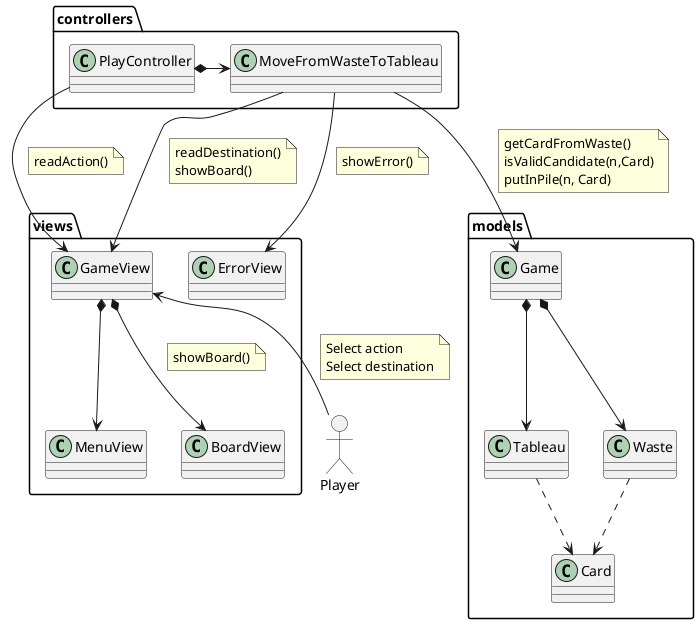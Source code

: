 @startuml UCAnalysis_MoveFromWasteToTableau
mix_actor Player

package views {
    class MenuView
    class ErrorView
    class GameView
    class BoardView

    GameView *--> BoardView
    note on link: showBoard()
    
    GameView *--> MenuView
}   

package controllers {
    class PlayController
    class MoveFromWasteToTableau
    PlayController *-right-> MoveFromWasteToTableau
}

package models {
    class Game
    class Card
    class Tableau
    class Waste
    Tableau ..> Card
    Waste ..> Card
    Game *-->Waste
    Game *-->Tableau
}

Player -up-> GameView
note on link: Select action\
\nSelect destination

PlayController --> GameView
note on link: readAction()

MoveFromWasteToTableau -down-> GameView
note on link: readDestination()\nshowBoard()
MoveFromWasteToTableau -down-> Game
note on link: getCardFromWaste()\nisValidCandidate(n,Card)\nputInPile(n, Card)

MoveFromWasteToTableau -down-> ErrorView
note on link: showError()
@enduml